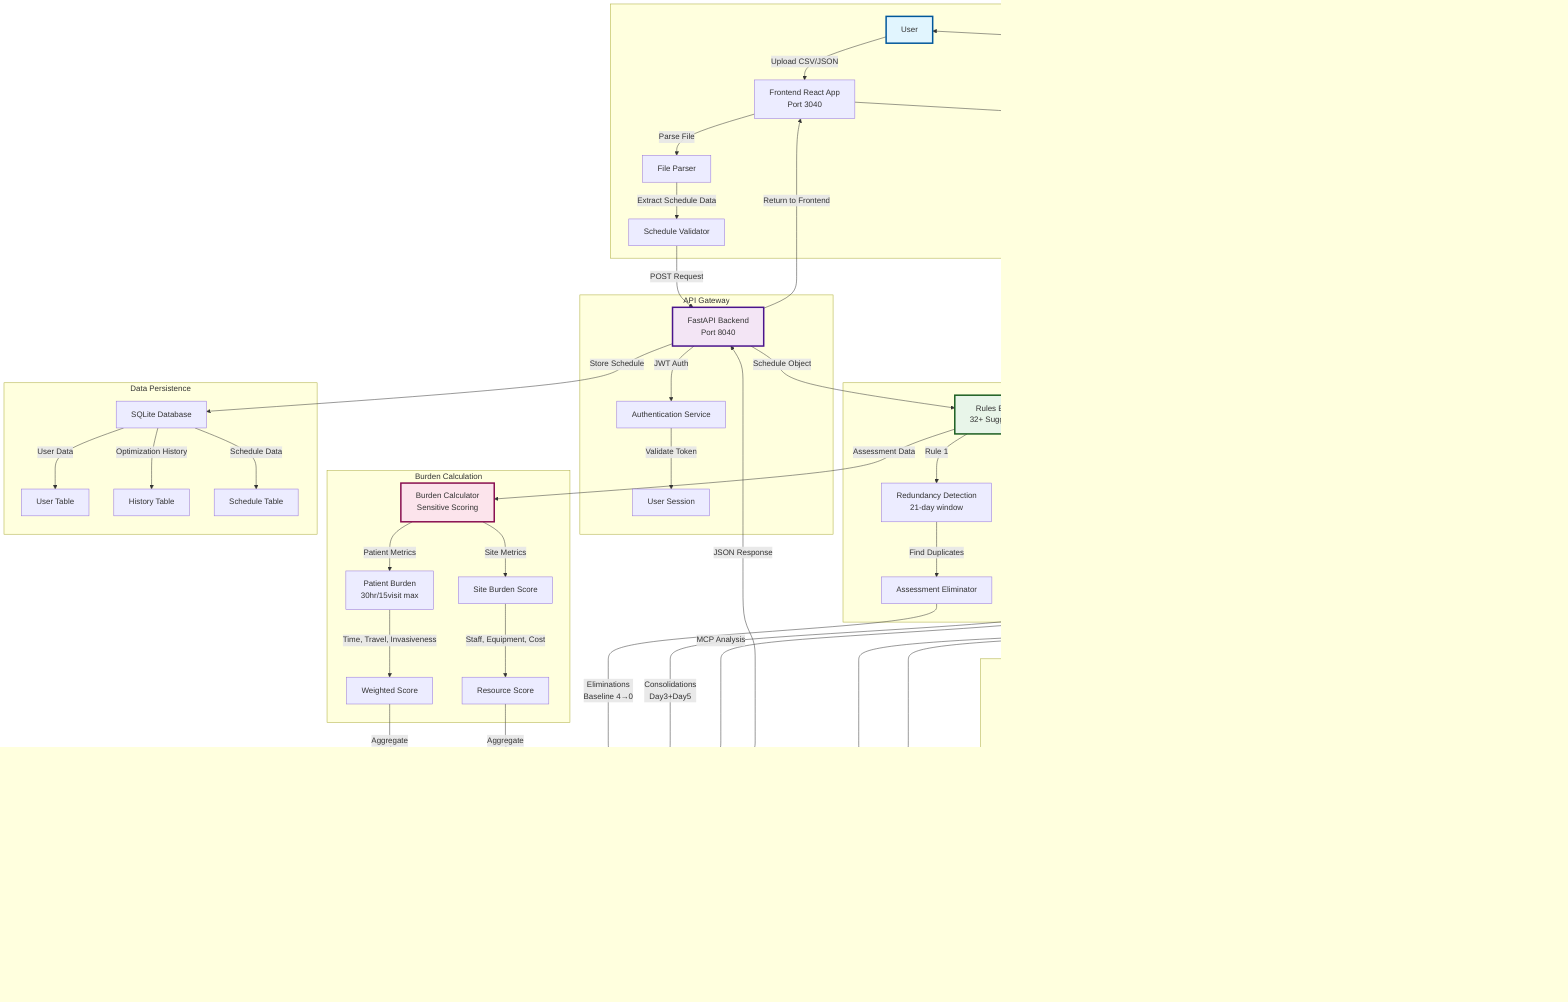 graph TB
    subgraph "User Interface Layer"
        A[User] -->|Upload CSV/JSON| B[Frontend React App<br/>Port 3040]
        B -->|Parse File| C[File Parser]
        C -->|Extract Schedule Data| D[Schedule Validator]
    end

    subgraph "API Gateway"
        D -->|POST Request| E[FastAPI Backend<br/>Port 8040]
        E -->|JWT Auth| F[Authentication Service]
        F -->|Validate Token| G[User Session]
    end

    subgraph "Core Processing Engine"
        E -->|Schedule Object| H[Rules Engine<br/>32+ Suggestions]

        H -->|Rule 1| I[Redundancy Detection<br/>21-day window]
        I -->|Find Duplicates| J[Assessment Eliminator]

        H -->|Rule 2| K[Visit Consolidation<br/>14-day window]
        K -->|Merge Visits| L[Timeline Optimizer]

        H -->|Rule 3| M[Feasibility Check]
        M -->|Request Analysis| MCP[Real MCP Server]
    end

    subgraph "Real MCP Integration - EXTERNAL"
        MCP -->|JSON-RPC 2.0| MCPServ[MCP Server<br/>Port 8210]
        MCPServ -->|Tool: schedule_converter| Conv[Schedule Converter<br/>CSV→CDISC/FHIR/OMOP]
        MCPServ -->|Tool: study_complexity| Complex[Complexity Calculator]
        MCPServ -->|Tool: compliance_checker| Comply[Compliance Checker]

        Conv -->|Pattern Matching 80%| Pattern[Regex Engine]
        Conv -->|LLM Validation| LLM1[Azure OpenAI<br/>First Pass]
        Pattern -->|Disagreement >20%| Judge[LLM Arbitrator<br/>GPT-5 mini]
        LLM1 -->|Disagreement| Judge
        Judge -->|Final Decision| Conv

        Complex -->|Complexity Score| M
        Comply -->|Warnings| M
    end

    subgraph "Burden Calculation"
        H -->|Assessment Data| Q[Burden Calculator<br/>Sensitive Scoring]
        Q -->|Patient Metrics| R[Patient Burden<br/>30hr/15visit max]
        Q -->|Site Metrics| S[Site Burden Score]
        R -->|Time, Travel, Invasiveness| T[Weighted Score]
        S -->|Staff, Equipment, Cost| U[Resource Score]
    end

    subgraph "Data Persistence"
        E -->|Store Schedule| V[SQLite Database]
        V -->|User Data| W[User Table]
        V -->|Optimization History| X[History Table]
        V -->|Schedule Data| Y[Schedule Table]
    end

    subgraph "Results Processing"
        T -->|Aggregate| Z[Optimization Result]
        U -->|Aggregate| Z
        J -->|Eliminations<br/>Baseline 4→0| Z
        L -->|Consolidations<br/>Day3+Day5| Z
        M -->|MCP Analysis| Z
        Z -->|JSON Response| E
        E -->|Return to Frontend| B
        B -->|Render Bar Charts| AA[Results Dashboard<br/>Visual Comparison]
        AA -->|Display Changes| A
    end

    style A fill:#e1f5fe,stroke:#01579b,stroke-width:3px
    style E fill:#f3e5f5,stroke:#4a148c,stroke-width:3px
    style H fill:#e8f5e9,stroke:#1b5e20,stroke-width:3px
    style Q fill:#fce4ec,stroke:#880e4f,stroke-width:3px
    style Z fill:#fff9c4,stroke:#f57f17,stroke-width:3px
    style MCPServ fill:#ffebee,stroke:#c62828,stroke-width:4px
    style Judge fill:#c8e6c9,stroke:#2e7d32,stroke-width:3px
